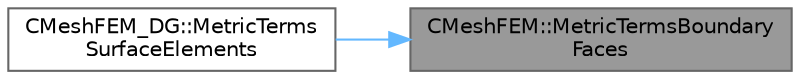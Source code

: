 digraph "CMeshFEM::MetricTermsBoundaryFaces"
{
 // LATEX_PDF_SIZE
  bgcolor="transparent";
  edge [fontname=Helvetica,fontsize=10,labelfontname=Helvetica,labelfontsize=10];
  node [fontname=Helvetica,fontsize=10,shape=box,height=0.2,width=0.4];
  rankdir="RL";
  Node1 [id="Node000001",label="CMeshFEM::MetricTermsBoundary\lFaces",height=0.2,width=0.4,color="gray40", fillcolor="grey60", style="filled", fontcolor="black",tooltip="Function, which computes the metric terms of the faces of a physical boundary."];
  Node1 -> Node2 [id="edge1_Node000001_Node000002",dir="back",color="steelblue1",style="solid",tooltip=" "];
  Node2 [id="Node000002",label="CMeshFEM_DG::MetricTerms\lSurfaceElements",height=0.2,width=0.4,color="grey40", fillcolor="white", style="filled",URL="$classCMeshFEM__DG.html#a7f08d0f58d93b1883afe60ec117b9d7c",tooltip="Function, which computes the metric terms of the surface elements, both internal faces and physical b..."];
}
